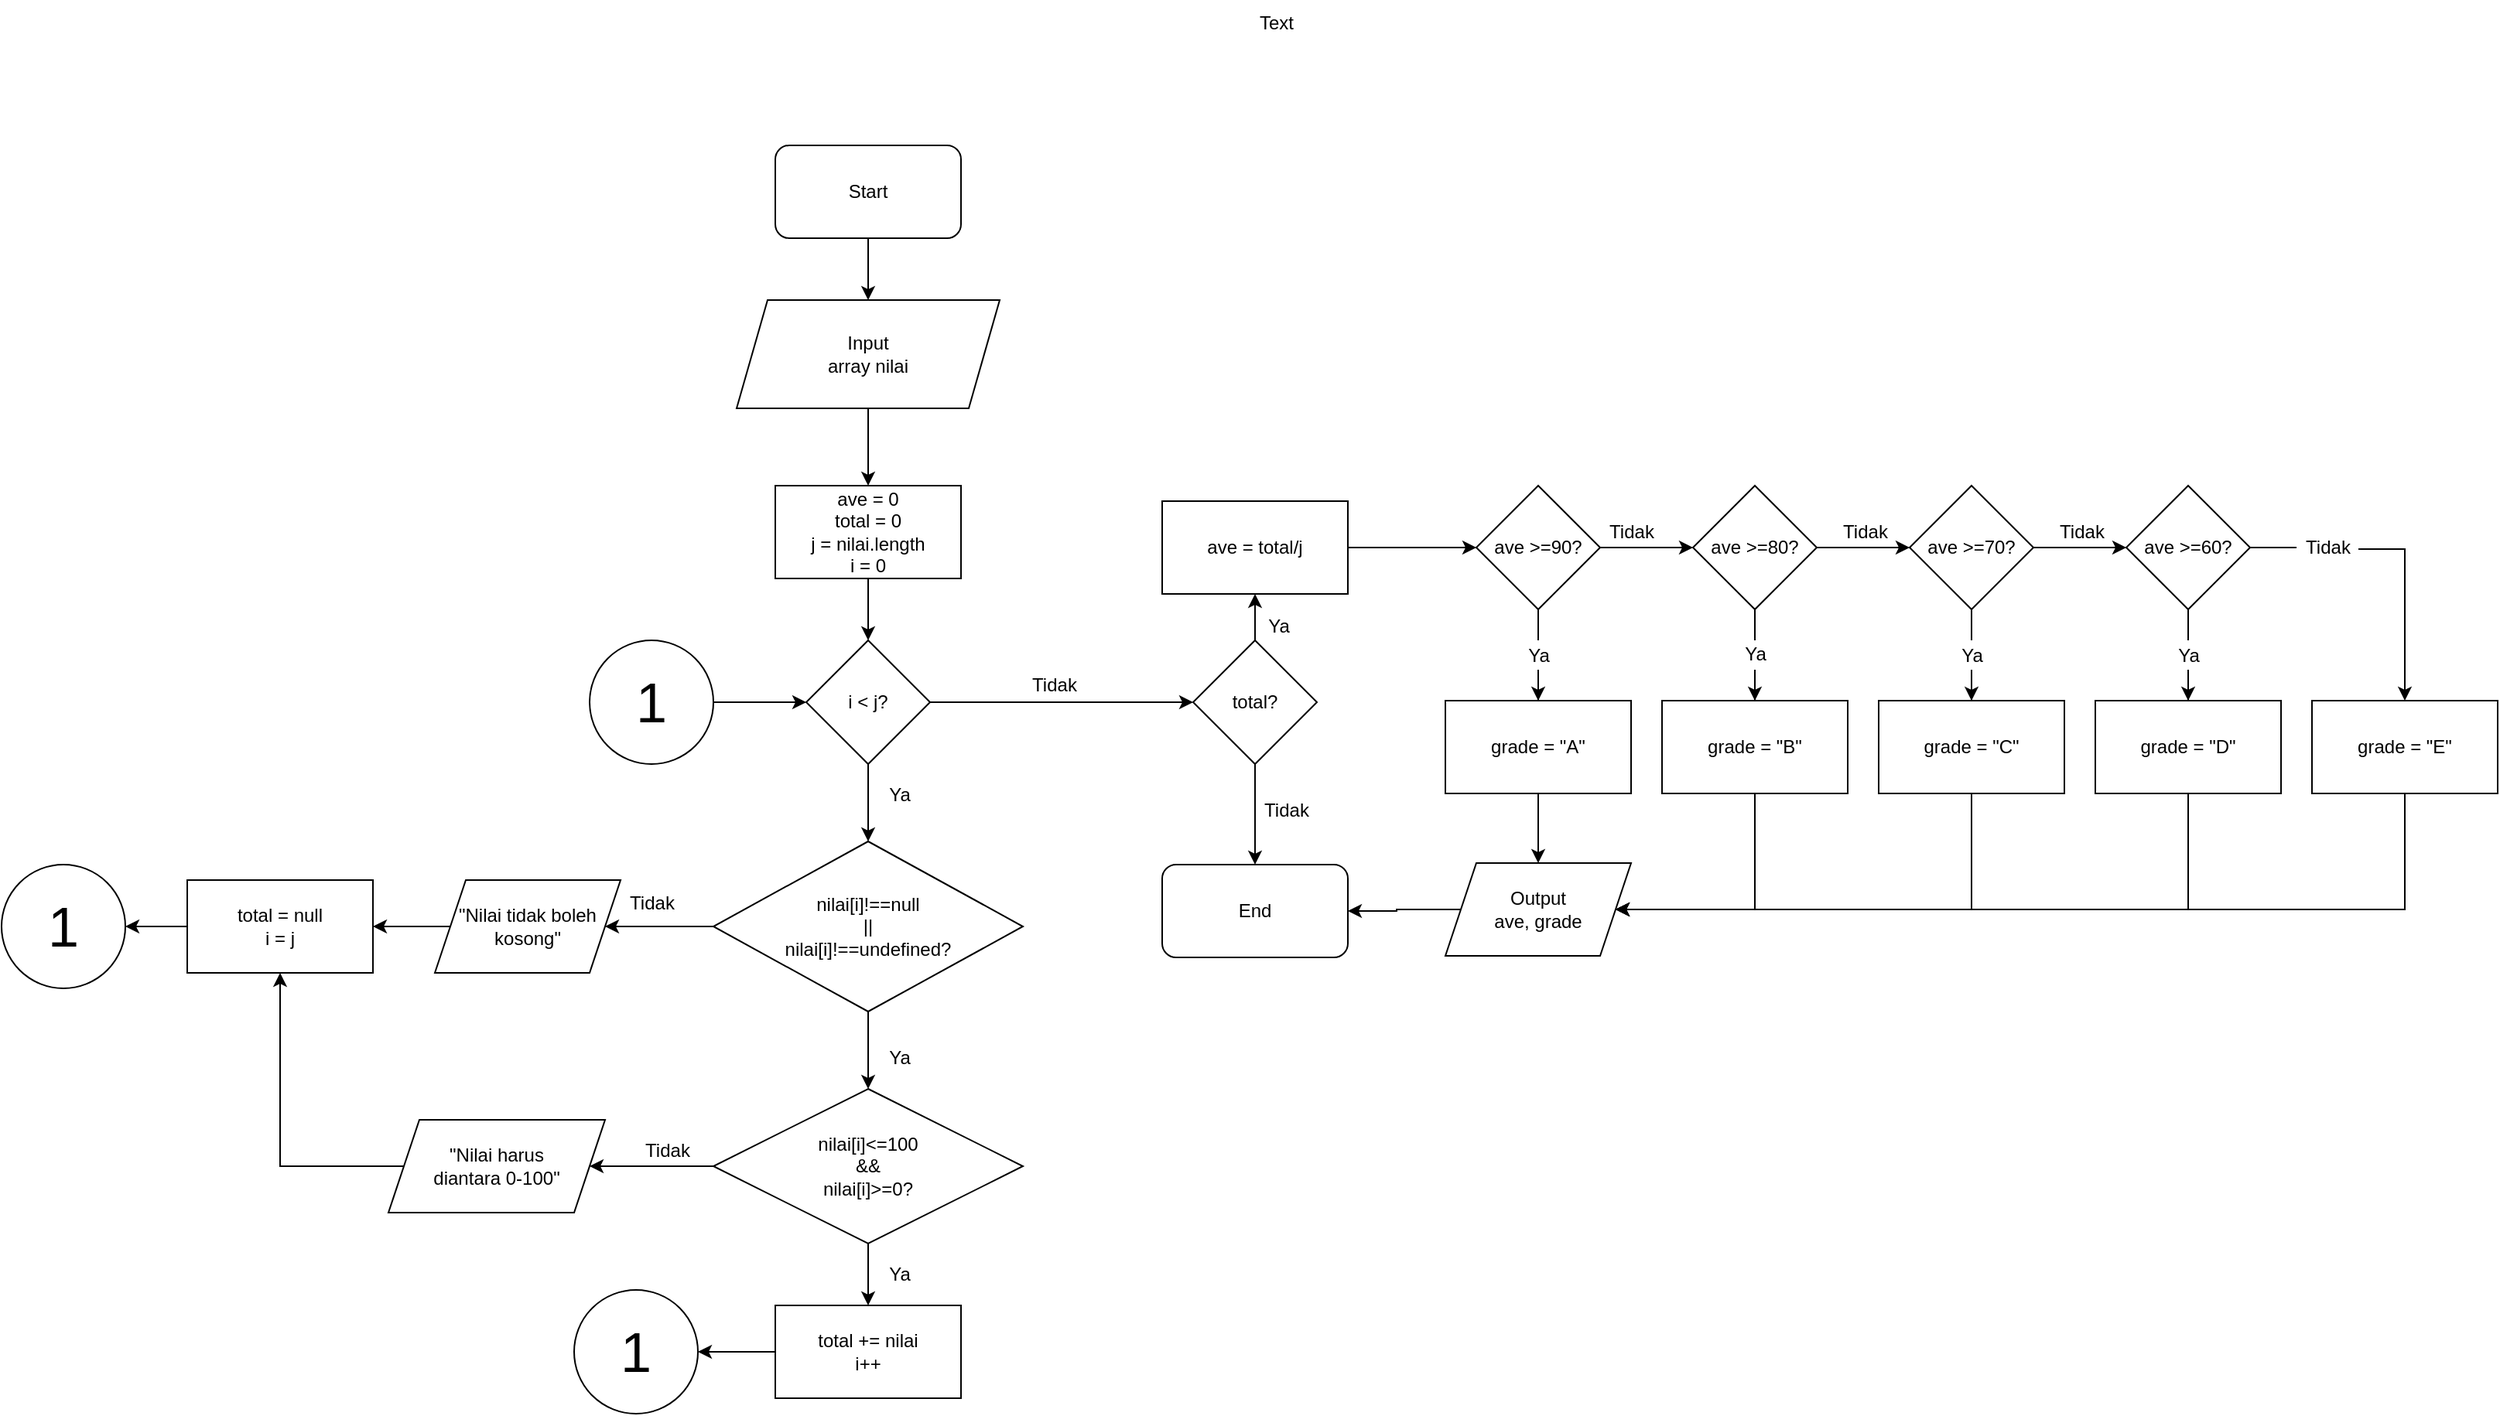 <mxfile version="16.2.4" type="google"><diagram id="MkVv225oav1cHvyY7aIt" name="Page-1"><mxGraphModel dx="347" dy="170" grid="1" gridSize="10" guides="1" tooltips="1" connect="1" arrows="1" fold="1" page="1" pageScale="1" pageWidth="850" pageHeight="1100" math="0" shadow="0"><root><mxCell id="0"/><mxCell id="1" parent="0"/><mxCell id="SLkw3Jps3-ZuDvNmsv__-14" value="" style="edgeStyle=orthogonalEdgeStyle;rounded=0;orthogonalLoop=1;jettySize=auto;html=1;" edge="1" parent="1" source="SLkw3Jps3-ZuDvNmsv__-1" target="SLkw3Jps3-ZuDvNmsv__-2"><mxGeometry relative="1" as="geometry"/></mxCell><mxCell id="SLkw3Jps3-ZuDvNmsv__-1" value="Start" style="rounded=1;whiteSpace=wrap;html=1;" vertex="1" parent="1"><mxGeometry x="516" y="134" width="120" height="60" as="geometry"/></mxCell><mxCell id="SLkw3Jps3-ZuDvNmsv__-15" value="" style="edgeStyle=orthogonalEdgeStyle;rounded=0;orthogonalLoop=1;jettySize=auto;html=1;" edge="1" parent="1" source="SLkw3Jps3-ZuDvNmsv__-2" target="SLkw3Jps3-ZuDvNmsv__-4"><mxGeometry relative="1" as="geometry"/></mxCell><mxCell id="SLkw3Jps3-ZuDvNmsv__-2" value="Input&lt;br&gt;array nilai" style="shape=parallelogram;perimeter=parallelogramPerimeter;whiteSpace=wrap;html=1;fixedSize=1;" vertex="1" parent="1"><mxGeometry x="491" y="234" width="170" height="70" as="geometry"/></mxCell><mxCell id="SLkw3Jps3-ZuDvNmsv__-17" value="" style="edgeStyle=orthogonalEdgeStyle;rounded=0;orthogonalLoop=1;jettySize=auto;html=1;" edge="1" parent="1" source="SLkw3Jps3-ZuDvNmsv__-3" target="SLkw3Jps3-ZuDvNmsv__-5"><mxGeometry relative="1" as="geometry"/></mxCell><mxCell id="SLkw3Jps3-ZuDvNmsv__-65" style="edgeStyle=orthogonalEdgeStyle;rounded=0;orthogonalLoop=1;jettySize=auto;html=1;fontSize=12;" edge="1" parent="1" source="SLkw3Jps3-ZuDvNmsv__-3" target="SLkw3Jps3-ZuDvNmsv__-26"><mxGeometry relative="1" as="geometry"/></mxCell><mxCell id="SLkw3Jps3-ZuDvNmsv__-3" value="i &amp;lt; j?" style="rhombus;whiteSpace=wrap;html=1;" vertex="1" parent="1"><mxGeometry x="536" y="454" width="80" height="80" as="geometry"/></mxCell><mxCell id="SLkw3Jps3-ZuDvNmsv__-16" value="" style="edgeStyle=orthogonalEdgeStyle;rounded=0;orthogonalLoop=1;jettySize=auto;html=1;" edge="1" parent="1" source="SLkw3Jps3-ZuDvNmsv__-4" target="SLkw3Jps3-ZuDvNmsv__-3"><mxGeometry relative="1" as="geometry"/></mxCell><mxCell id="SLkw3Jps3-ZuDvNmsv__-4" value="ave = 0&lt;br&gt;total = 0&lt;br&gt;j = nilai.length&lt;br&gt;i = 0" style="rounded=0;whiteSpace=wrap;html=1;" vertex="1" parent="1"><mxGeometry x="516" y="354" width="120" height="60" as="geometry"/></mxCell><mxCell id="SLkw3Jps3-ZuDvNmsv__-32" value="" style="edgeStyle=orthogonalEdgeStyle;rounded=0;orthogonalLoop=1;jettySize=auto;html=1;fontSize=12;" edge="1" parent="1" source="SLkw3Jps3-ZuDvNmsv__-5" target="SLkw3Jps3-ZuDvNmsv__-6"><mxGeometry relative="1" as="geometry"/></mxCell><mxCell id="SLkw3Jps3-ZuDvNmsv__-42" value="" style="edgeStyle=orthogonalEdgeStyle;rounded=0;orthogonalLoop=1;jettySize=auto;html=1;fontSize=12;" edge="1" parent="1" source="SLkw3Jps3-ZuDvNmsv__-5" target="SLkw3Jps3-ZuDvNmsv__-41"><mxGeometry relative="1" as="geometry"/></mxCell><mxCell id="SLkw3Jps3-ZuDvNmsv__-5" value="nilai[i]!==null&lt;br&gt;||&lt;br&gt;nilai[i]!==undefined?" style="rhombus;whiteSpace=wrap;html=1;" vertex="1" parent="1"><mxGeometry x="476" y="584" width="200" height="110" as="geometry"/></mxCell><mxCell id="SLkw3Jps3-ZuDvNmsv__-45" value="" style="edgeStyle=orthogonalEdgeStyle;rounded=0;orthogonalLoop=1;jettySize=auto;html=1;fontSize=12;" edge="1" parent="1" source="SLkw3Jps3-ZuDvNmsv__-6" target="SLkw3Jps3-ZuDvNmsv__-44"><mxGeometry relative="1" as="geometry"/></mxCell><mxCell id="SLkw3Jps3-ZuDvNmsv__-47" value="" style="edgeStyle=orthogonalEdgeStyle;rounded=0;orthogonalLoop=1;jettySize=auto;html=1;fontSize=12;" edge="1" parent="1" source="SLkw3Jps3-ZuDvNmsv__-6" target="SLkw3Jps3-ZuDvNmsv__-7"><mxGeometry relative="1" as="geometry"/></mxCell><mxCell id="SLkw3Jps3-ZuDvNmsv__-6" value="nilai[i]&amp;lt;=100&lt;br&gt;&amp;amp;&amp;amp;&lt;br&gt;nilai[i]&amp;gt;=0?" style="rhombus;whiteSpace=wrap;html=1;" vertex="1" parent="1"><mxGeometry x="476" y="744" width="200" height="100" as="geometry"/></mxCell><mxCell id="SLkw3Jps3-ZuDvNmsv__-56" value="" style="edgeStyle=orthogonalEdgeStyle;rounded=0;orthogonalLoop=1;jettySize=auto;html=1;fontSize=12;" edge="1" parent="1" source="SLkw3Jps3-ZuDvNmsv__-7" target="SLkw3Jps3-ZuDvNmsv__-55"><mxGeometry relative="1" as="geometry"/></mxCell><mxCell id="SLkw3Jps3-ZuDvNmsv__-7" value="total += nilai&lt;br&gt;i++" style="rounded=0;whiteSpace=wrap;html=1;" vertex="1" parent="1"><mxGeometry x="516" y="884" width="120" height="60" as="geometry"/></mxCell><mxCell id="SLkw3Jps3-ZuDvNmsv__-101" value="" style="edgeStyle=orthogonalEdgeStyle;rounded=0;orthogonalLoop=1;jettySize=auto;html=1;fontSize=12;" edge="1" parent="1" source="SLkw3Jps3-ZuDvNmsv__-9" target="SLkw3Jps3-ZuDvNmsv__-10"><mxGeometry relative="1" as="geometry"/></mxCell><mxCell id="SLkw3Jps3-ZuDvNmsv__-9" value="ave = total/j" style="rounded=0;whiteSpace=wrap;html=1;" vertex="1" parent="1"><mxGeometry x="766" y="364" width="120" height="60" as="geometry"/></mxCell><mxCell id="SLkw3Jps3-ZuDvNmsv__-109" value="" style="edgeStyle=orthogonalEdgeStyle;rounded=0;orthogonalLoop=1;jettySize=auto;html=1;fontSize=12;startArrow=none;" edge="1" parent="1" source="SLkw3Jps3-ZuDvNmsv__-137" target="SLkw3Jps3-ZuDvNmsv__-70"><mxGeometry relative="1" as="geometry"/></mxCell><mxCell id="SLkw3Jps3-ZuDvNmsv__-152" value="" style="edgeStyle=orthogonalEdgeStyle;rounded=0;orthogonalLoop=1;jettySize=auto;html=1;fontSize=36;" edge="1" parent="1" source="SLkw3Jps3-ZuDvNmsv__-10" target="SLkw3Jps3-ZuDvNmsv__-11"><mxGeometry relative="1" as="geometry"/></mxCell><mxCell id="SLkw3Jps3-ZuDvNmsv__-10" value="ave &amp;gt;=90?" style="rhombus;whiteSpace=wrap;html=1;" vertex="1" parent="1"><mxGeometry x="969" y="354" width="80" height="80" as="geometry"/></mxCell><mxCell id="SLkw3Jps3-ZuDvNmsv__-108" value="" style="edgeStyle=orthogonalEdgeStyle;rounded=0;orthogonalLoop=1;jettySize=auto;html=1;fontSize=12;startArrow=none;" edge="1" parent="1" source="SLkw3Jps3-ZuDvNmsv__-139" target="SLkw3Jps3-ZuDvNmsv__-71"><mxGeometry relative="1" as="geometry"/></mxCell><mxCell id="SLkw3Jps3-ZuDvNmsv__-153" value="" style="edgeStyle=orthogonalEdgeStyle;rounded=0;orthogonalLoop=1;jettySize=auto;html=1;fontSize=36;" edge="1" parent="1" source="SLkw3Jps3-ZuDvNmsv__-11" target="SLkw3Jps3-ZuDvNmsv__-12"><mxGeometry relative="1" as="geometry"/></mxCell><mxCell id="SLkw3Jps3-ZuDvNmsv__-11" value="ave &amp;gt;=80?" style="rhombus;whiteSpace=wrap;html=1;" vertex="1" parent="1"><mxGeometry x="1109" y="354" width="80" height="80" as="geometry"/></mxCell><mxCell id="SLkw3Jps3-ZuDvNmsv__-107" value="" style="edgeStyle=orthogonalEdgeStyle;rounded=0;orthogonalLoop=1;jettySize=auto;html=1;fontSize=12;startArrow=none;" edge="1" parent="1" source="SLkw3Jps3-ZuDvNmsv__-141" target="SLkw3Jps3-ZuDvNmsv__-72"><mxGeometry relative="1" as="geometry"/></mxCell><mxCell id="SLkw3Jps3-ZuDvNmsv__-154" value="" style="edgeStyle=orthogonalEdgeStyle;rounded=0;orthogonalLoop=1;jettySize=auto;html=1;fontSize=36;" edge="1" parent="1" source="SLkw3Jps3-ZuDvNmsv__-12" target="SLkw3Jps3-ZuDvNmsv__-13"><mxGeometry relative="1" as="geometry"/></mxCell><mxCell id="SLkw3Jps3-ZuDvNmsv__-12" value="ave &amp;gt;=70?" style="rhombus;whiteSpace=wrap;html=1;" vertex="1" parent="1"><mxGeometry x="1249" y="354" width="80" height="80" as="geometry"/></mxCell><mxCell id="SLkw3Jps3-ZuDvNmsv__-105" value="" style="edgeStyle=orthogonalEdgeStyle;rounded=0;orthogonalLoop=1;jettySize=auto;html=1;fontSize=12;startArrow=none;" edge="1" parent="1" source="SLkw3Jps3-ZuDvNmsv__-143" target="SLkw3Jps3-ZuDvNmsv__-73"><mxGeometry relative="1" as="geometry"/></mxCell><mxCell id="SLkw3Jps3-ZuDvNmsv__-106" style="edgeStyle=orthogonalEdgeStyle;rounded=0;orthogonalLoop=1;jettySize=auto;html=1;entryX=0.5;entryY=0;entryDx=0;entryDy=0;fontSize=12;startArrow=none;" edge="1" parent="1" source="SLkw3Jps3-ZuDvNmsv__-133" target="SLkw3Jps3-ZuDvNmsv__-74"><mxGeometry relative="1" as="geometry"><Array as="points"><mxPoint x="1569" y="395"/></Array></mxGeometry></mxCell><mxCell id="SLkw3Jps3-ZuDvNmsv__-13" value="ave &amp;gt;=60?" style="rhombus;whiteSpace=wrap;html=1;" vertex="1" parent="1"><mxGeometry x="1389" y="354" width="80" height="80" as="geometry"/></mxCell><mxCell id="SLkw3Jps3-ZuDvNmsv__-39" value="" style="edgeStyle=orthogonalEdgeStyle;rounded=0;orthogonalLoop=1;jettySize=auto;html=1;fontSize=36;" edge="1" parent="1" source="SLkw3Jps3-ZuDvNmsv__-18" target="SLkw3Jps3-ZuDvNmsv__-38"><mxGeometry relative="1" as="geometry"/></mxCell><mxCell id="SLkw3Jps3-ZuDvNmsv__-18" value="total = null&lt;br&gt;i = j" style="rounded=0;whiteSpace=wrap;html=1;" vertex="1" parent="1"><mxGeometry x="136" y="609" width="120" height="60" as="geometry"/></mxCell><mxCell id="SLkw3Jps3-ZuDvNmsv__-36" value="" style="edgeStyle=orthogonalEdgeStyle;rounded=0;orthogonalLoop=1;jettySize=auto;html=1;fontSize=36;" edge="1" parent="1" source="SLkw3Jps3-ZuDvNmsv__-22" target="SLkw3Jps3-ZuDvNmsv__-3"><mxGeometry relative="1" as="geometry"/></mxCell><mxCell id="SLkw3Jps3-ZuDvNmsv__-22" value="&lt;font style=&quot;font-size: 36px&quot;&gt;1&lt;/font&gt;" style="ellipse;whiteSpace=wrap;html=1;aspect=fixed;" vertex="1" parent="1"><mxGeometry x="396" y="454" width="80" height="80" as="geometry"/></mxCell><mxCell id="SLkw3Jps3-ZuDvNmsv__-100" value="" style="edgeStyle=orthogonalEdgeStyle;rounded=0;orthogonalLoop=1;jettySize=auto;html=1;fontSize=12;" edge="1" parent="1" source="SLkw3Jps3-ZuDvNmsv__-26" target="SLkw3Jps3-ZuDvNmsv__-9"><mxGeometry relative="1" as="geometry"/></mxCell><mxCell id="SLkw3Jps3-ZuDvNmsv__-118" value="" style="edgeStyle=orthogonalEdgeStyle;rounded=0;orthogonalLoop=1;jettySize=auto;html=1;fontSize=12;" edge="1" parent="1" source="SLkw3Jps3-ZuDvNmsv__-26" target="SLkw3Jps3-ZuDvNmsv__-66"><mxGeometry relative="1" as="geometry"/></mxCell><mxCell id="SLkw3Jps3-ZuDvNmsv__-26" value="total?" style="rhombus;whiteSpace=wrap;html=1;fontSize=12;" vertex="1" parent="1"><mxGeometry x="786" y="454" width="80" height="80" as="geometry"/></mxCell><mxCell id="SLkw3Jps3-ZuDvNmsv__-38" value="&lt;font style=&quot;font-size: 36px&quot;&gt;1&lt;/font&gt;" style="ellipse;whiteSpace=wrap;html=1;aspect=fixed;" vertex="1" parent="1"><mxGeometry x="16" y="599" width="80" height="80" as="geometry"/></mxCell><mxCell id="SLkw3Jps3-ZuDvNmsv__-43" value="" style="edgeStyle=orthogonalEdgeStyle;rounded=0;orthogonalLoop=1;jettySize=auto;html=1;fontSize=12;" edge="1" parent="1" source="SLkw3Jps3-ZuDvNmsv__-41" target="SLkw3Jps3-ZuDvNmsv__-18"><mxGeometry relative="1" as="geometry"/></mxCell><mxCell id="SLkw3Jps3-ZuDvNmsv__-41" value="&quot;Nilai tidak boleh kosong&quot;" style="shape=parallelogram;perimeter=parallelogramPerimeter;whiteSpace=wrap;html=1;fixedSize=1;fontSize=12;" vertex="1" parent="1"><mxGeometry x="296" y="609" width="120" height="60" as="geometry"/></mxCell><mxCell id="SLkw3Jps3-ZuDvNmsv__-46" style="edgeStyle=orthogonalEdgeStyle;rounded=0;orthogonalLoop=1;jettySize=auto;html=1;entryX=0.5;entryY=1;entryDx=0;entryDy=0;fontSize=12;" edge="1" parent="1" source="SLkw3Jps3-ZuDvNmsv__-44" target="SLkw3Jps3-ZuDvNmsv__-18"><mxGeometry relative="1" as="geometry"/></mxCell><mxCell id="SLkw3Jps3-ZuDvNmsv__-44" value="&quot;Nilai harus&lt;br&gt;diantara 0-100&quot;" style="shape=parallelogram;perimeter=parallelogramPerimeter;whiteSpace=wrap;html=1;fixedSize=1;fontSize=12;" vertex="1" parent="1"><mxGeometry x="266" y="764" width="140" height="60" as="geometry"/></mxCell><mxCell id="SLkw3Jps3-ZuDvNmsv__-48" value="Ya" style="text;html=1;align=center;verticalAlign=middle;resizable=0;points=[];autosize=1;strokeColor=none;fillColor=none;fontSize=12;" vertex="1" parent="1"><mxGeometry x="581" y="544" width="30" height="20" as="geometry"/></mxCell><mxCell id="SLkw3Jps3-ZuDvNmsv__-50" value="Tidak" style="text;html=1;align=center;verticalAlign=middle;resizable=0;points=[];autosize=1;strokeColor=none;fillColor=none;fontSize=12;" vertex="1" parent="1"><mxGeometry x="676" y="473" width="40" height="20" as="geometry"/></mxCell><mxCell id="SLkw3Jps3-ZuDvNmsv__-51" value="Tidak" style="text;html=1;align=center;verticalAlign=middle;resizable=0;points=[];autosize=1;strokeColor=none;fillColor=none;fontSize=12;" vertex="1" parent="1"><mxGeometry x="416" y="614" width="40" height="20" as="geometry"/></mxCell><mxCell id="SLkw3Jps3-ZuDvNmsv__-52" value="Ya" style="text;html=1;align=center;verticalAlign=middle;resizable=0;points=[];autosize=1;strokeColor=none;fillColor=none;fontSize=12;" vertex="1" parent="1"><mxGeometry x="581" y="714" width="30" height="20" as="geometry"/></mxCell><mxCell id="SLkw3Jps3-ZuDvNmsv__-53" value="Ya" style="text;html=1;align=center;verticalAlign=middle;resizable=0;points=[];autosize=1;strokeColor=none;fillColor=none;fontSize=12;" vertex="1" parent="1"><mxGeometry x="581" y="854" width="30" height="20" as="geometry"/></mxCell><mxCell id="SLkw3Jps3-ZuDvNmsv__-54" value="Tidak" style="text;html=1;align=center;verticalAlign=middle;resizable=0;points=[];autosize=1;strokeColor=none;fillColor=none;fontSize=12;" vertex="1" parent="1"><mxGeometry x="426" y="774" width="40" height="20" as="geometry"/></mxCell><mxCell id="SLkw3Jps3-ZuDvNmsv__-55" value="&lt;font style=&quot;font-size: 36px&quot;&gt;1&lt;/font&gt;" style="ellipse;whiteSpace=wrap;html=1;aspect=fixed;" vertex="1" parent="1"><mxGeometry x="386" y="874" width="80" height="80" as="geometry"/></mxCell><mxCell id="SLkw3Jps3-ZuDvNmsv__-66" value="End" style="rounded=1;whiteSpace=wrap;html=1;fontSize=12;" vertex="1" parent="1"><mxGeometry x="766" y="599" width="120" height="60" as="geometry"/></mxCell><mxCell id="SLkw3Jps3-ZuDvNmsv__-110" value="" style="edgeStyle=orthogonalEdgeStyle;rounded=0;orthogonalLoop=1;jettySize=auto;html=1;fontSize=12;" edge="1" parent="1" source="SLkw3Jps3-ZuDvNmsv__-70" target="SLkw3Jps3-ZuDvNmsv__-91"><mxGeometry relative="1" as="geometry"/></mxCell><mxCell id="SLkw3Jps3-ZuDvNmsv__-70" value="grade = &quot;A&quot;&lt;span style=&quot;color: rgba(0 , 0 , 0 , 0) ; font-family: monospace ; font-size: 0px&quot;&gt;%3CmxGraphModel%3E%3Croot%3E%3CmxCell%20id%3D%220%22%2F%3E%3CmxCell%20id%3D%221%22%20parent%3D%220%22%2F%3E%3CmxCell%20id%3D%222%22%20value%3D%22%26lt%3Bfont%20style%3D%26quot%3Bfont-size%3A%2036px%26quot%3B%26gt%3B2%26lt%3B%2Ffont%26gt%3B%22%20style%3D%22ellipse%3BwhiteSpace%3Dwrap%3Bhtml%3D1%3Baspect%3Dfixed%3B%22%20vertex%3D%221%22%20parent%3D%221%22%3E%3CmxGeometry%20x%3D%22530%22%20y%3D%22410%22%20width%3D%2280%22%20height%3D%2280%22%20as%3D%22geometry%22%2F%3E%3C%2FmxCell%3E%3C%2Froot%3E%3C%2FmxGraphModel%3E&lt;/span&gt;" style="rounded=0;whiteSpace=wrap;html=1;fontSize=12;" vertex="1" parent="1"><mxGeometry x="949" y="493" width="120" height="60" as="geometry"/></mxCell><mxCell id="SLkw3Jps3-ZuDvNmsv__-111" style="edgeStyle=orthogonalEdgeStyle;rounded=0;orthogonalLoop=1;jettySize=auto;html=1;entryX=1;entryY=0.5;entryDx=0;entryDy=0;fontSize=12;" edge="1" parent="1" source="SLkw3Jps3-ZuDvNmsv__-71" target="SLkw3Jps3-ZuDvNmsv__-91"><mxGeometry relative="1" as="geometry"><Array as="points"><mxPoint x="1149" y="628"/></Array></mxGeometry></mxCell><mxCell id="SLkw3Jps3-ZuDvNmsv__-71" value="grade = &quot;B&quot;&lt;span style=&quot;color: rgba(0 , 0 , 0 , 0) ; font-family: monospace ; font-size: 0px&quot;&gt;%3CmxGraphModel%3E%3Croot%3E%3CmxCell%20id%3D%220%22%2F%3E%3CmxCell%20id%3D%221%22%20parent%3D%220%22%2F%3E%3CmxCell%20id%3D%222%22%20value%3D%22%26lt%3Bfont%20style%3D%26quot%3Bfont-size%3A%2036px%26quot%3B%26gt%3B2%26lt%3B%2Ffont%26gt%3B%22%20style%3D%22ellipse%3BwhiteSpace%3Dwrap%3Bhtml%3D1%3Baspect%3Dfixed%3B%22%20vertex%3D%221%22%20parent%3D%221%22%3E%3CmxGeometry%20x%3D%22530%22%20y%3D%22410%22%20width%3D%2280%22%20height%3D%2280%22%20as%3D%22geometry%22%2F%3E%3C%2FmxCell%3E%3C%2Froot%3E%3C%2FmxGraphModel%3E&lt;/span&gt;" style="rounded=0;whiteSpace=wrap;html=1;fontSize=12;" vertex="1" parent="1"><mxGeometry x="1089" y="493" width="120" height="60" as="geometry"/></mxCell><mxCell id="SLkw3Jps3-ZuDvNmsv__-112" style="edgeStyle=orthogonalEdgeStyle;rounded=0;orthogonalLoop=1;jettySize=auto;html=1;entryX=1;entryY=0.5;entryDx=0;entryDy=0;fontSize=12;" edge="1" parent="1" source="SLkw3Jps3-ZuDvNmsv__-72" target="SLkw3Jps3-ZuDvNmsv__-91"><mxGeometry relative="1" as="geometry"><Array as="points"><mxPoint x="1289" y="628"/></Array></mxGeometry></mxCell><mxCell id="SLkw3Jps3-ZuDvNmsv__-72" value="grade = &quot;C&quot;&lt;span style=&quot;color: rgba(0 , 0 , 0 , 0) ; font-family: monospace ; font-size: 0px&quot;&gt;%3CmxGraphModel%3E%3Croot%3E%3CmxCell%20id%3D%220%22%2F%3E%3CmxCell%20id%3D%221%22%20parent%3D%220%22%2F%3E%3CmxCell%20id%3D%222%22%20value%3D%22%26lt%3Bfont%20style%3D%26quot%3Bfont-size%3A%2036px%26quot%3B%26gt%3B2%26lt%3B%2Ffont%26gt%3B%22%20style%3D%22ellipse%3BwhiteSpace%3Dwrap%3Bhtml%3D1%3Baspect%3Dfixed%3B%22%20vertex%3D%221%22%20parent%3D%221%22%3E%3CmxGeometry%20x%3D%22530%22%20y%3D%22410%22%20width%3D%2280%22%20height%3D%2280%22%20as%3D%22geometry%22%2F%3E%3C%2FmxCell%3E%3C%2Froot%3E%3C%2FmxGraphModel%3E&lt;/span&gt;" style="rounded=0;whiteSpace=wrap;html=1;fontSize=12;" vertex="1" parent="1"><mxGeometry x="1229" y="493" width="120" height="60" as="geometry"/></mxCell><mxCell id="SLkw3Jps3-ZuDvNmsv__-113" style="edgeStyle=orthogonalEdgeStyle;rounded=0;orthogonalLoop=1;jettySize=auto;html=1;fontSize=12;entryX=1;entryY=0.5;entryDx=0;entryDy=0;" edge="1" parent="1" source="SLkw3Jps3-ZuDvNmsv__-73" target="SLkw3Jps3-ZuDvNmsv__-91"><mxGeometry relative="1" as="geometry"><mxPoint x="1079" y="633" as="targetPoint"/><Array as="points"><mxPoint x="1429" y="628"/></Array></mxGeometry></mxCell><mxCell id="SLkw3Jps3-ZuDvNmsv__-73" value="grade = &quot;D&quot;&lt;span style=&quot;color: rgba(0 , 0 , 0 , 0) ; font-family: monospace ; font-size: 0px&quot;&gt;%3CmxGraphModel%3E%3Croot%3E%3CmxCell%20id%3D%220%22%2F%3E%3CmxCell%20id%3D%221%22%20parent%3D%220%22%2F%3E%3CmxCell%20id%3D%222%22%20value%3D%22%26lt%3Bfont%20style%3D%26quot%3Bfont-size%3A%2036px%26quot%3B%26gt%3B2%26lt%3B%2Ffont%26gt%3B%22%20style%3D%22ellipse%3BwhiteSpace%3Dwrap%3Bhtml%3D1%3Baspect%3Dfixed%3B%22%20vertex%3D%221%22%20parent%3D%221%22%3E%3CmxGeometry%20x%3D%22530%22%20y%3D%22410%22%20width%3D%2280%22%20height%3D%2280%22%20as%3D%22geometry%22%2F%3E%3C%2FmxCell%3E%3C%2Froot%3E%3C%2FmxGraphModel%3Ea&lt;/span&gt;" style="rounded=0;whiteSpace=wrap;html=1;fontSize=12;" vertex="1" parent="1"><mxGeometry x="1369" y="493" width="120" height="60" as="geometry"/></mxCell><mxCell id="SLkw3Jps3-ZuDvNmsv__-114" style="edgeStyle=orthogonalEdgeStyle;rounded=0;orthogonalLoop=1;jettySize=auto;html=1;fontSize=12;entryX=1;entryY=0.5;entryDx=0;entryDy=0;" edge="1" parent="1" source="SLkw3Jps3-ZuDvNmsv__-74" target="SLkw3Jps3-ZuDvNmsv__-91"><mxGeometry relative="1" as="geometry"><mxPoint x="1419" y="643" as="targetPoint"/><Array as="points"><mxPoint x="1569" y="628"/></Array></mxGeometry></mxCell><mxCell id="SLkw3Jps3-ZuDvNmsv__-74" value="grade = &quot;E&quot;&lt;span style=&quot;color: rgba(0 , 0 , 0 , 0) ; font-family: monospace ; font-size: 0px&quot;&gt;%3CmxGraphModel%3E%3Croot%3E%3CmxCell%20id%3D%220%22%2F%3E%3CmxCell%20id%3D%221%22%20parent%3D%220%22%2F%3E%3CmxCell%20id%3D%222%22%20value%3D%22%26lt%3Bfont%20style%3D%26quot%3Bfont-size%3A%2036px%26quot%3B%26gt%3B2%26lt%3B%2Ffont%26gt%3B%22%20style%3D%22ellipse%3BwhiteSpace%3Dwrap%3Bhtml%3D1%3Baspect%3Dfixed%3B%22%20vertex%3D%221%22%20parent%3D%221%22%3E%3CmxGeometry%20x%3D%22530%22%20y%3D%22410%22%20width%3D%2280%22%20height%3D%2280%22%20as%3D%22geometry%22%2F%3E%3C%2FmxCell%3E%3C%2Froot%3E%3C%2FmxGraphModel%3E&lt;/span&gt;" style="rounded=0;whiteSpace=wrap;html=1;fontSize=12;" vertex="1" parent="1"><mxGeometry x="1509" y="493" width="120" height="60" as="geometry"/></mxCell><mxCell id="SLkw3Jps3-ZuDvNmsv__-115" style="edgeStyle=orthogonalEdgeStyle;rounded=0;orthogonalLoop=1;jettySize=auto;html=1;entryX=1;entryY=0.5;entryDx=0;entryDy=0;fontSize=12;" edge="1" parent="1" source="SLkw3Jps3-ZuDvNmsv__-91" target="SLkw3Jps3-ZuDvNmsv__-66"><mxGeometry relative="1" as="geometry"/></mxCell><mxCell id="SLkw3Jps3-ZuDvNmsv__-91" value="Output&lt;br&gt;ave, grade" style="shape=parallelogram;perimeter=parallelogramPerimeter;whiteSpace=wrap;html=1;fixedSize=1;fontSize=12;" vertex="1" parent="1"><mxGeometry x="949" y="598" width="120" height="60" as="geometry"/></mxCell><mxCell id="SLkw3Jps3-ZuDvNmsv__-119" value="Tidak" style="text;html=1;align=center;verticalAlign=middle;resizable=0;points=[];autosize=1;strokeColor=none;fillColor=none;fontSize=12;" vertex="1" parent="1"><mxGeometry x="826" y="554" width="40" height="20" as="geometry"/></mxCell><mxCell id="SLkw3Jps3-ZuDvNmsv__-133" value="Tidak" style="text;html=1;align=center;verticalAlign=middle;resizable=0;points=[];autosize=1;strokeColor=none;fillColor=none;fontSize=12;" vertex="1" parent="1"><mxGeometry x="1499" y="384" width="40" height="20" as="geometry"/></mxCell><mxCell id="SLkw3Jps3-ZuDvNmsv__-136" value="" style="edgeStyle=orthogonalEdgeStyle;rounded=0;orthogonalLoop=1;jettySize=auto;html=1;fontSize=12;endArrow=none;" edge="1" parent="1" source="SLkw3Jps3-ZuDvNmsv__-13" target="SLkw3Jps3-ZuDvNmsv__-133"><mxGeometry relative="1" as="geometry"><mxPoint x="1469" y="395.0" as="sourcePoint"/><mxPoint x="1569" y="493" as="targetPoint"/><Array as="points"/></mxGeometry></mxCell><mxCell id="SLkw3Jps3-ZuDvNmsv__-137" value="Ya" style="text;html=1;align=center;verticalAlign=middle;resizable=0;points=[];autosize=1;strokeColor=none;fillColor=none;fontSize=12;" vertex="1" parent="1"><mxGeometry x="994" y="454" width="30" height="20" as="geometry"/></mxCell><mxCell id="SLkw3Jps3-ZuDvNmsv__-138" value="" style="edgeStyle=orthogonalEdgeStyle;rounded=0;orthogonalLoop=1;jettySize=auto;html=1;fontSize=12;endArrow=none;" edge="1" parent="1" source="SLkw3Jps3-ZuDvNmsv__-10" target="SLkw3Jps3-ZuDvNmsv__-137"><mxGeometry relative="1" as="geometry"><mxPoint x="1009" y="435" as="sourcePoint"/><mxPoint x="1009" y="493" as="targetPoint"/></mxGeometry></mxCell><mxCell id="SLkw3Jps3-ZuDvNmsv__-139" value="Ya" style="text;html=1;align=center;verticalAlign=middle;resizable=0;points=[];autosize=1;strokeColor=none;fillColor=none;fontSize=12;" vertex="1" parent="1"><mxGeometry x="1134" y="453" width="30" height="20" as="geometry"/></mxCell><mxCell id="SLkw3Jps3-ZuDvNmsv__-140" value="" style="edgeStyle=orthogonalEdgeStyle;rounded=0;orthogonalLoop=1;jettySize=auto;html=1;fontSize=12;endArrow=none;" edge="1" parent="1" source="SLkw3Jps3-ZuDvNmsv__-11" target="SLkw3Jps3-ZuDvNmsv__-139"><mxGeometry relative="1" as="geometry"><mxPoint x="1149" y="435" as="sourcePoint"/><mxPoint x="1149" y="493" as="targetPoint"/></mxGeometry></mxCell><mxCell id="SLkw3Jps3-ZuDvNmsv__-141" value="Ya" style="text;html=1;align=center;verticalAlign=middle;resizable=0;points=[];autosize=1;strokeColor=none;fillColor=none;fontSize=12;" vertex="1" parent="1"><mxGeometry x="1274" y="454" width="30" height="20" as="geometry"/></mxCell><mxCell id="SLkw3Jps3-ZuDvNmsv__-142" value="" style="edgeStyle=orthogonalEdgeStyle;rounded=0;orthogonalLoop=1;jettySize=auto;html=1;fontSize=12;endArrow=none;" edge="1" parent="1" source="SLkw3Jps3-ZuDvNmsv__-12" target="SLkw3Jps3-ZuDvNmsv__-141"><mxGeometry relative="1" as="geometry"><mxPoint x="1289" y="435" as="sourcePoint"/><mxPoint x="1289" y="493" as="targetPoint"/></mxGeometry></mxCell><mxCell id="SLkw3Jps3-ZuDvNmsv__-143" value="Ya" style="text;html=1;align=center;verticalAlign=middle;resizable=0;points=[];autosize=1;strokeColor=none;fillColor=none;fontSize=12;" vertex="1" parent="1"><mxGeometry x="1414" y="454" width="30" height="20" as="geometry"/></mxCell><mxCell id="SLkw3Jps3-ZuDvNmsv__-144" value="" style="edgeStyle=orthogonalEdgeStyle;rounded=0;orthogonalLoop=1;jettySize=auto;html=1;fontSize=12;endArrow=none;" edge="1" parent="1" source="SLkw3Jps3-ZuDvNmsv__-13" target="SLkw3Jps3-ZuDvNmsv__-143"><mxGeometry relative="1" as="geometry"><mxPoint x="1429" y="435" as="sourcePoint"/><mxPoint x="1429" y="493" as="targetPoint"/></mxGeometry></mxCell><mxCell id="SLkw3Jps3-ZuDvNmsv__-145" value="Ya" style="text;html=1;align=center;verticalAlign=middle;resizable=0;points=[];autosize=1;strokeColor=none;fillColor=none;fontSize=12;" vertex="1" parent="1"><mxGeometry x="826" y="435" width="30" height="20" as="geometry"/></mxCell><mxCell id="SLkw3Jps3-ZuDvNmsv__-150" value="Text" style="text;html=1;strokeColor=none;fillColor=none;align=center;verticalAlign=middle;whiteSpace=wrap;rounded=0;fontSize=12;" vertex="1" parent="1"><mxGeometry x="810" y="40" width="60" height="30" as="geometry"/></mxCell><mxCell id="SLkw3Jps3-ZuDvNmsv__-155" value="Tidak" style="text;html=1;align=center;verticalAlign=middle;resizable=0;points=[];autosize=1;strokeColor=none;fillColor=none;fontSize=12;" vertex="1" parent="1"><mxGeometry x="1049" y="374" width="40" height="20" as="geometry"/></mxCell><mxCell id="SLkw3Jps3-ZuDvNmsv__-156" value="Tidak" style="text;html=1;align=center;verticalAlign=middle;resizable=0;points=[];autosize=1;strokeColor=none;fillColor=none;fontSize=12;" vertex="1" parent="1"><mxGeometry x="1200" y="374" width="40" height="20" as="geometry"/></mxCell><mxCell id="SLkw3Jps3-ZuDvNmsv__-157" value="Tidak" style="text;html=1;align=center;verticalAlign=middle;resizable=0;points=[];autosize=1;strokeColor=none;fillColor=none;fontSize=12;" vertex="1" parent="1"><mxGeometry x="1340" y="374" width="40" height="20" as="geometry"/></mxCell></root></mxGraphModel></diagram></mxfile>